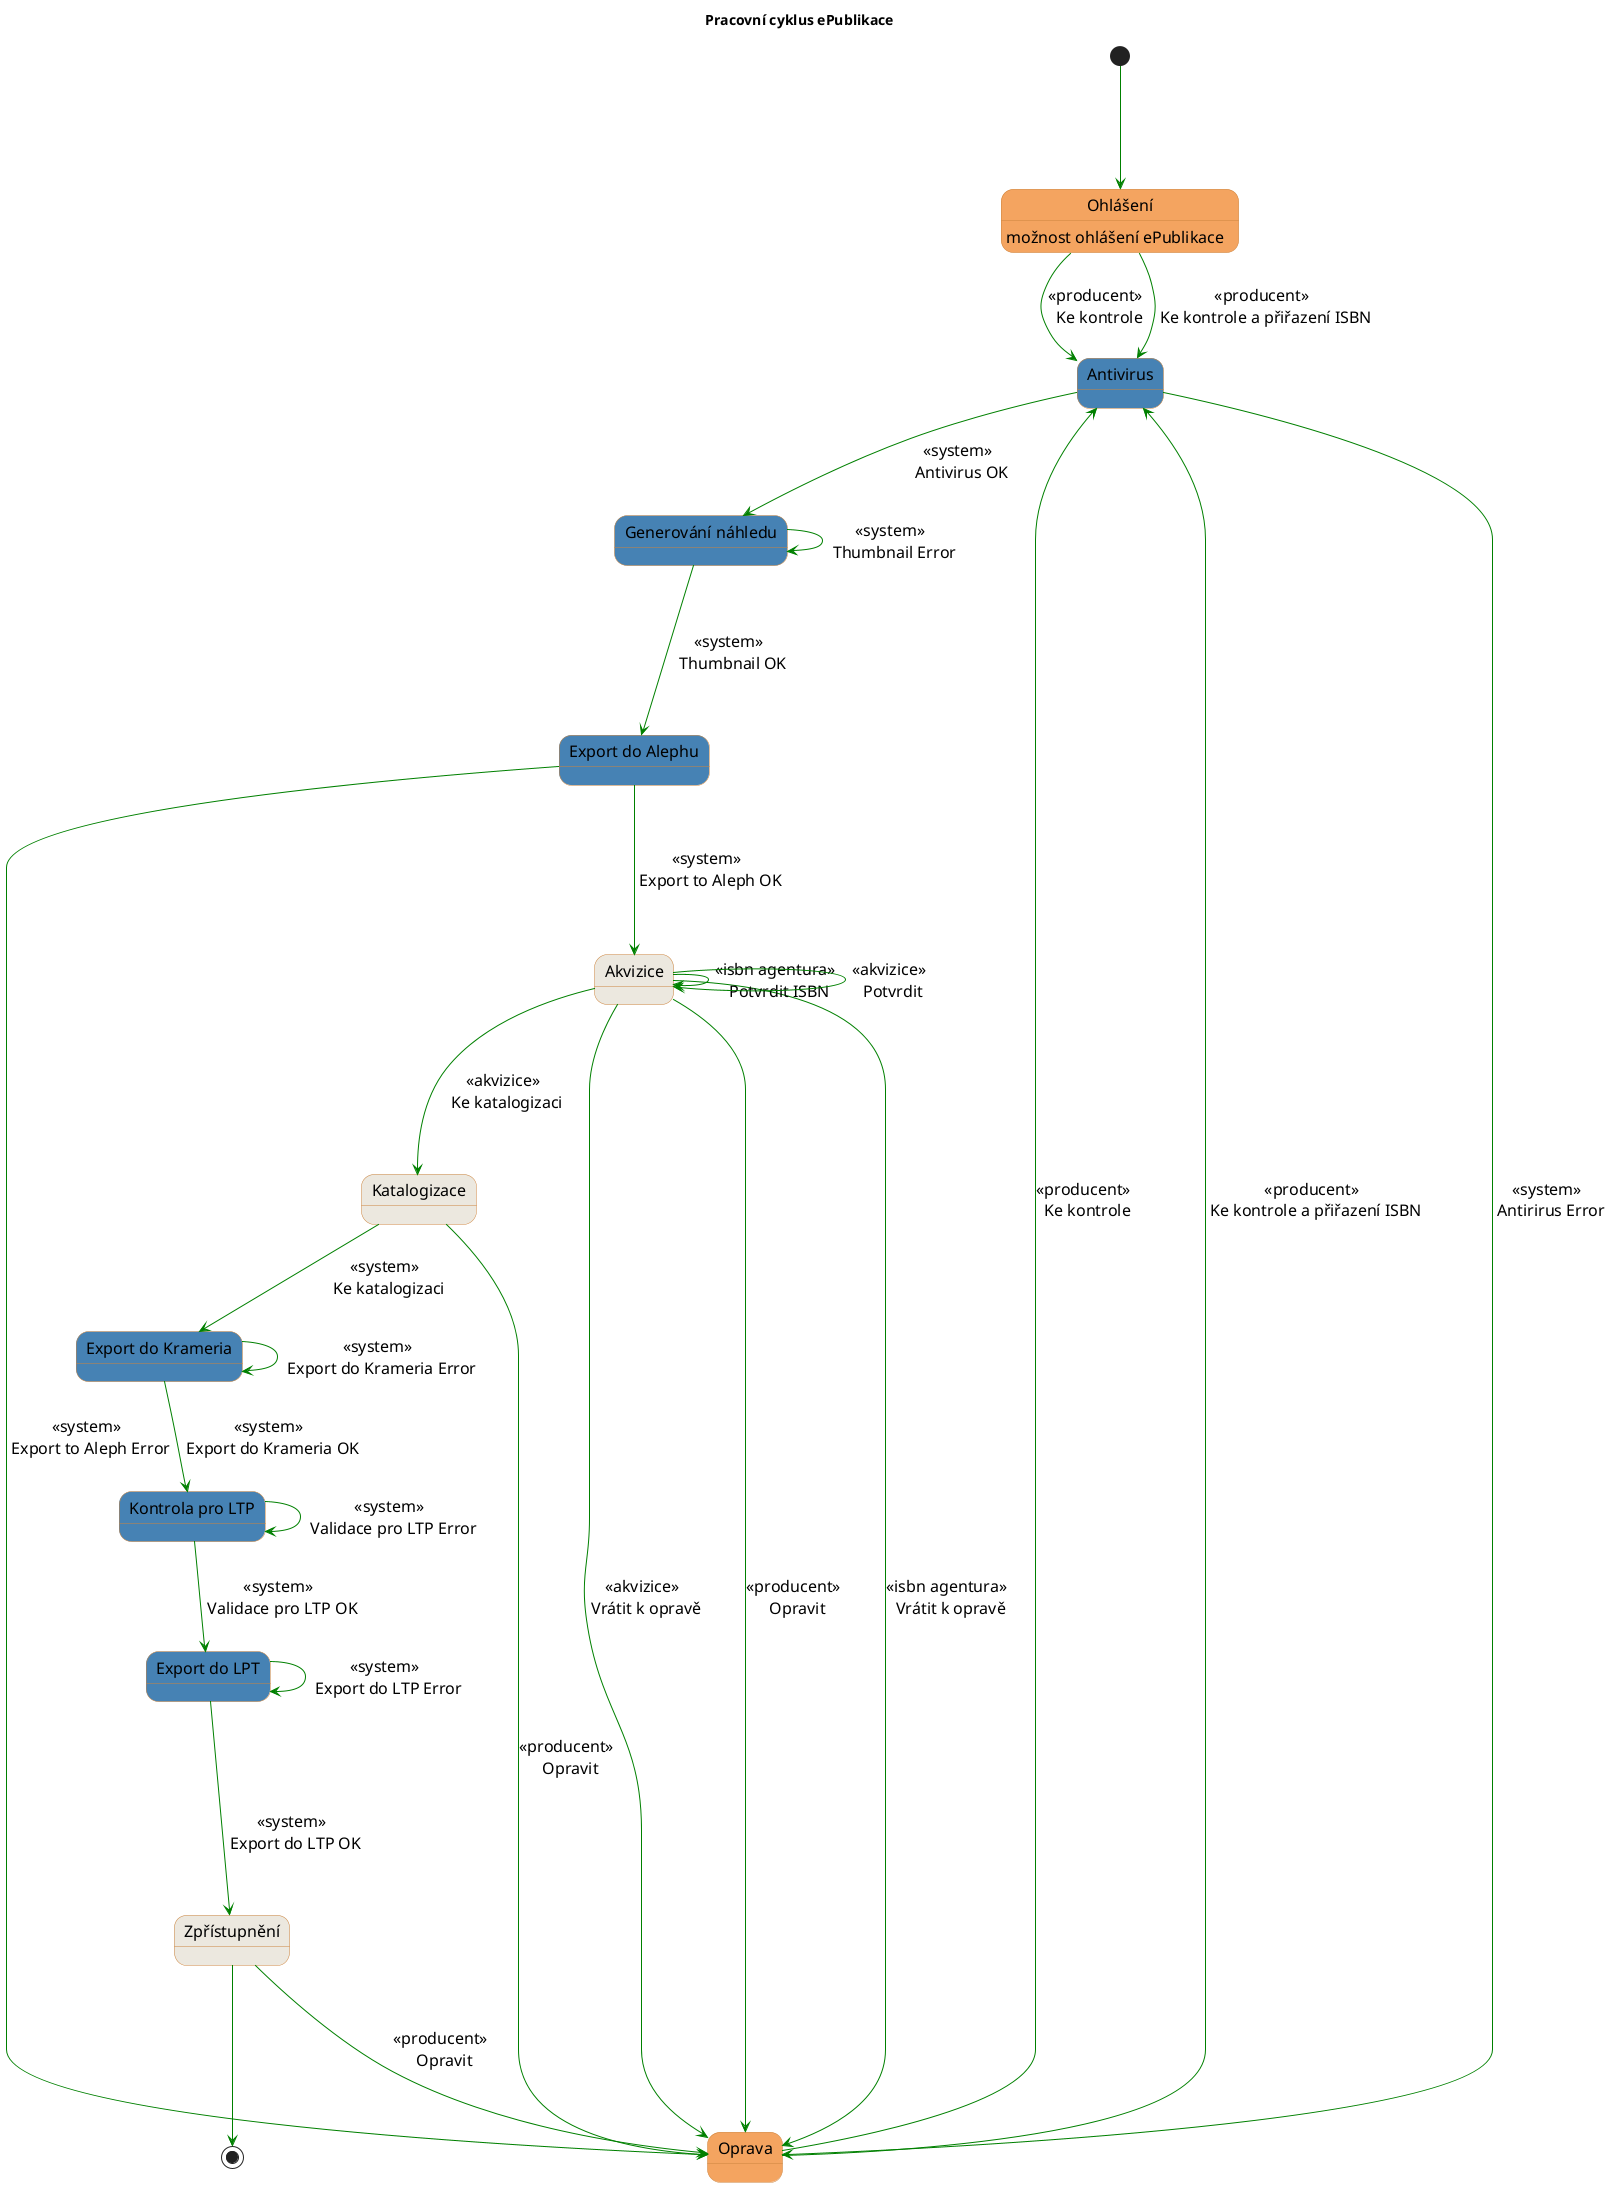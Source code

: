 @startuml
title <b>Pracovní cyklus ePublikace</b>
skinparam DefaultFontSize 16pt

skinparam state {
  StartColor MediumBlue
  EndColor MediumBlue
  BackgroundColor Peru
  BackgroundColor<< Begin >> Olive
  BorderColor Peru
  FontName Impact
  ArrowColor Green
}

state "Ohlášení" as declaration #SandyBrown
declaration : možnost ohlášení ePublikace

state "Akvizice" as acquisition #ECE8DF
state "Katalogizace" as catalogization #ECE8DF
state "Zpřístupnění" as accessing #ECE8DF
state "Oprava" as declarationWithError #SandyBrown
state "Generování náhledu" as thumbnailGenerating #SteelBlue
state "Export do Alephu" as exportToAleph #SteelBlue
state "Antivirus" as antivirus #SteelBlue
state "Export do Krameria" as exportToKramerius #SteelBlue
state "Export do LPT" as exportToLTP #SteelBlue
state "Kontrola pro LTP" as validationForLTP #SteelBlue

[*] ---> declaration

declaration --> antivirus : << producent >> \n Ke kontrole
declaration --> antivirus : << producent >> \n Ke kontrole a přiřazení ISBN

antivirus --> thumbnailGenerating : << system >> \n Antivirus OK
antivirus --> declarationWithError : << system >> \n Antirirus Error

thumbnailGenerating ---> exportToAleph : << system >> \n Thumbnail OK
thumbnailGenerating ---> thumbnailGenerating : << system >> \n Thumbnail Error

exportToAleph ---> acquisition : << system >> \n Export to Aleph OK
exportToAleph --> declarationWithError : << system >> \n Export to Aleph Error

acquisition ---> declarationWithError : << isbn agentura >> \n Vrátit k opravě
acquisition ---> declarationWithError : << akvizice >> \n Vrátit k opravě
acquisition ---> acquisition : << isbn agentura >> \n Potvrdit ISBN
acquisition ---> acquisition : << akvizice >> \n Potvrdit
acquisition ---> declarationWithError : << producent >> \n Opravit
acquisition ---> catalogization : << akvizice >> \n Ke katalogizaci

declarationWithError ---> antivirus : << producent >> \n Ke kontrole
declarationWithError ---> antivirus : << producent >> \n Ke kontrole a přiřazení ISBN

catalogization --> exportToKramerius : << system >> \n Ke katalogizaci
catalogization --> declarationWithError : << producent >> \n Opravit

exportToKramerius --> validationForLTP : << system >> \n Export do Krameria OK
exportToKramerius --> exportToKramerius : << system >> \n Export do Krameria Error

validationForLTP --> exportToLTP : << system >> \n Validace pro LTP OK
validationForLTP --> validationForLTP : << system >> \n Validace pro LTP Error

exportToLTP ---> accessing : << system >> \n Export do LTP OK
exportToLTP ---> exportToLTP : << system >> \n Export do LTP Error

accessing ---> declarationWithError : << producent >> \n Opravit
accessing ---> [*]
@enduml
